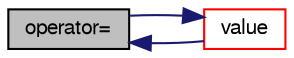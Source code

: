 digraph "operator="
{
  bgcolor="transparent";
  edge [fontname="FreeSans",fontsize="10",labelfontname="FreeSans",labelfontsize="10"];
  node [fontname="FreeSans",fontsize="10",shape=record];
  rankdir="LR";
  Node155 [label="operator=",height=0.2,width=0.4,color="black", fillcolor="grey75", style="filled", fontcolor="black"];
  Node155 -> Node156 [dir="back",color="midnightblue",fontsize="10",style="solid",fontname="FreeSans"];
  Node156 [label="value",height=0.2,width=0.4,color="red",URL="$a22514.html#a6aa9f99925da07d8bb874f46b238148f",tooltip="Return value. "];
  Node156 -> Node155 [dir="back",color="midnightblue",fontsize="10",style="solid",fontname="FreeSans"];
}
